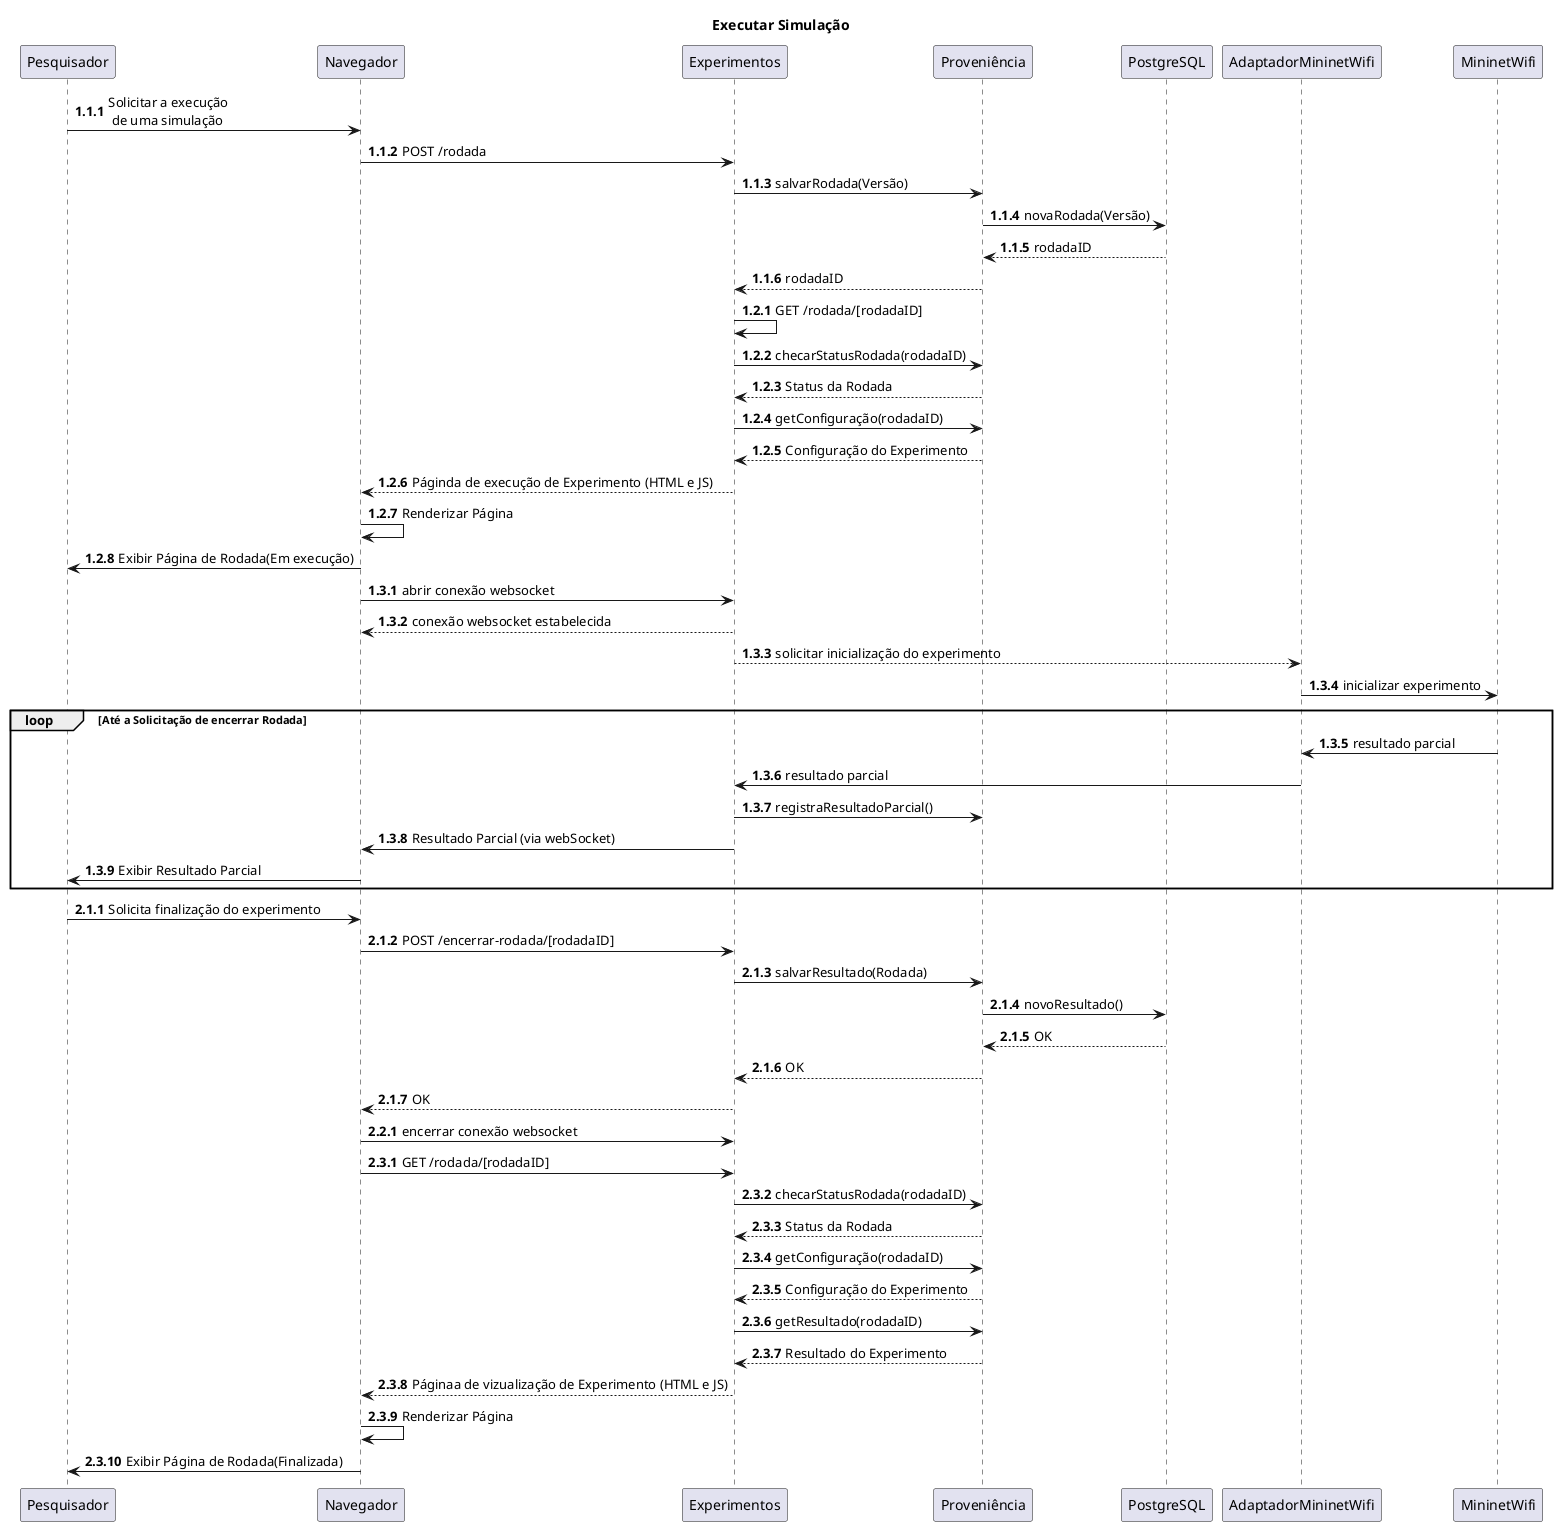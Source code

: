 @startuml Diagrama de Sequência
title Executar Simulação
autonumber 1.1.1

Pesquisador -> Navegador: Solicitar a execução\n de uma simulação
Navegador -> Experimentos: POST /rodada
Experimentos -> Proveniência: salvarRodada(Versão)
Proveniência -> PostgreSQL: novaRodada(Versão)
PostgreSQL --> Proveniência: rodadaID
Proveniência --> Experimentos: rodadaID

autonumber inc B
Experimentos -> Experimentos: GET /rodada/[rodadaID]
Experimentos -> Proveniência: checarStatusRodada(rodadaID)
Proveniência --> Experimentos: Status da Rodada
Experimentos -> Proveniência: getConfiguração(rodadaID)
Proveniência --> Experimentos: Configuração do Experimento
Experimentos --> Navegador: Páginda de execução de Experimento (HTML e JS)
Navegador -> Navegador: Renderizar Página
Navegador -> Pesquisador: Exibir Página de Rodada(Em execução)

autonumber inc B
Navegador -> Experimentos: abrir conexão websocket
Experimentos --> Navegador: conexão websocket estabelecida
Experimentos --> AdaptadorMininetWifi: solicitar inicialização do experimento
AdaptadorMininetWifi -> MininetWifi: inicializar experimento
loop Até a Solicitação de encerrar Rodada
    MininetWifi -> AdaptadorMininetWifi: resultado parcial
    AdaptadorMininetWifi -> Experimentos: resultado parcial
    Experimentos -> Proveniência: registraResultadoParcial()
    Experimentos -> Navegador: Resultado Parcial (via webSocket)
    Navegador -> Pesquisador: Exibir Resultado Parcial
end

autonumber inc A
Pesquisador -> Navegador: Solicita finalização do experimento
Navegador -> Experimentos: POST /encerrar-rodada/[rodadaID]
Experimentos -> Proveniência: salvarResultado(Rodada)
Proveniência -> PostgreSQL: novoResultado()
PostgreSQL --> Proveniência: OK
Proveniência --> Experimentos: OK
Experimentos --> Navegador: OK

autonumber inc B
Navegador -> Experimentos: encerrar conexão websocket

autonumber inc B
Navegador -> Experimentos: GET /rodada/[rodadaID]
Experimentos -> Proveniência: checarStatusRodada(rodadaID)
Proveniência --> Experimentos: Status da Rodada
Experimentos -> Proveniência: getConfiguração(rodadaID)
Proveniência --> Experimentos: Configuração do Experimento
Experimentos -> Proveniência: getResultado(rodadaID)
Proveniência --> Experimentos: Resultado do Experimento
Experimentos --> Navegador: Páginaa de vizualização de Experimento (HTML e JS)
Navegador -> Navegador: Renderizar Página
Navegador -> Pesquisador: Exibir Página de Rodada(Finalizada)




@enduml